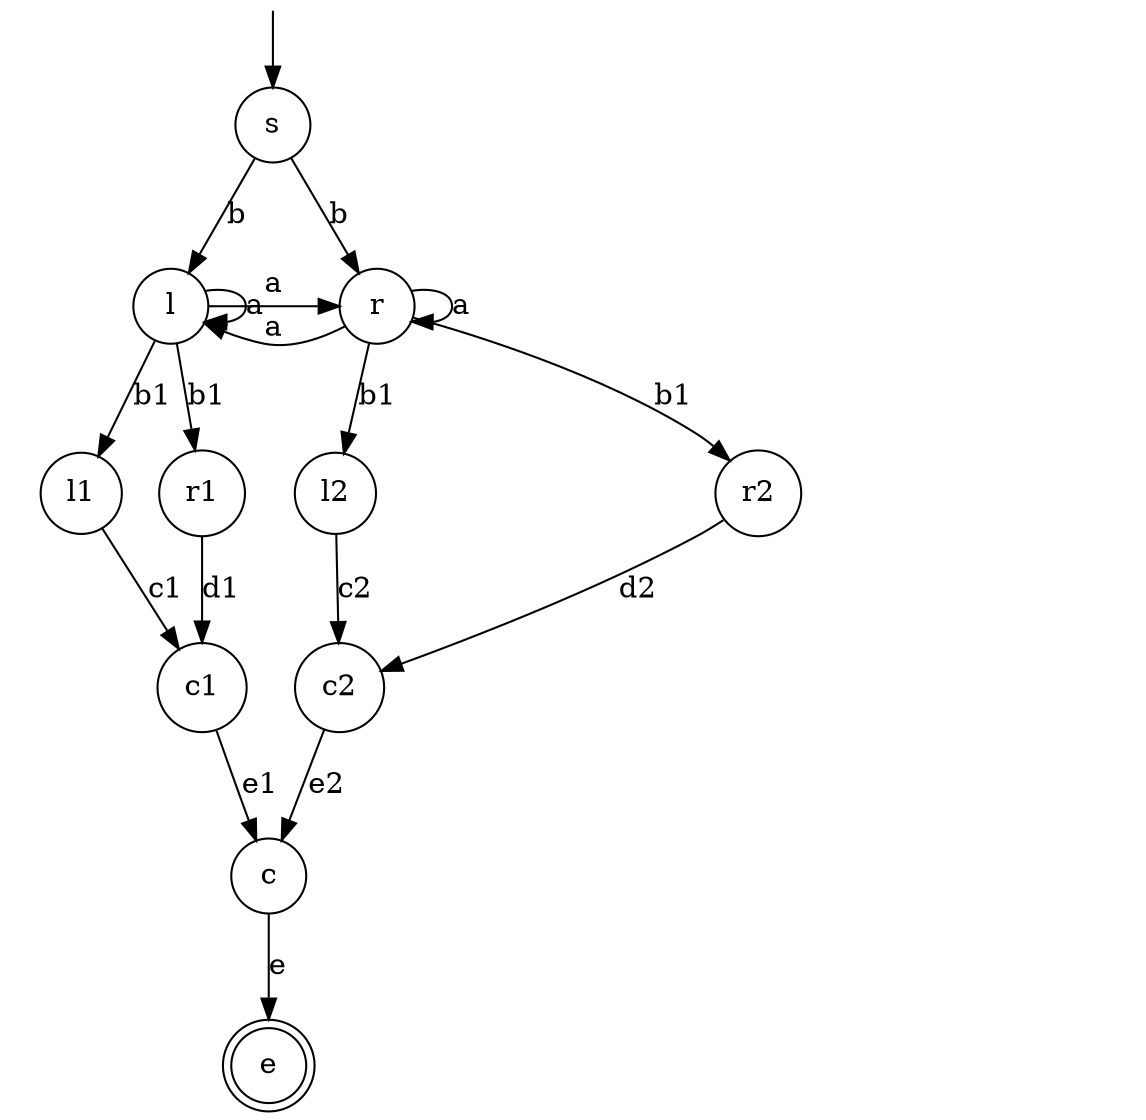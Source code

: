 digraph NFA {
    node [shape="circle"]
    s [label="s", shape=circle];
    { rank=same;  // just for drawing
    l [label="l"];
    r [label="r"];
    }
    c [label="c"];
    e [label="e", shape=doublecircle];
    init [label="",shape=none,height=0,width=0];

    // structure of outer gadget with capacity 2
    init -> s;
    s -> l [label="b"];
    s -> r [label="b"];
    l -> l [label="a"];
    l -> r [label="a"];
    r -> l [label="a"];
    r -> r [label="a"];
    c -> e [label="e"];



    // left gadget with capacity 1
    subgraph cluster_red {
        style=invis;  // do not draw a box around the subgraph

        // states of gadget
        { rank=same;  // just for drawing
        l1 [label="l1"];
        r1 [label="r1"];
        }
        c1 [label="c1"];

        // diamond structure
        l1 -> c1 [label="c1"];
        r1 -> c1 [label="d1"];

        // all actions from other gadget are toxic!
    }

    // moving into and out of the gadget
    l -> l1 [label="b1"];  // begin
    l -> r1 [label="b1"];  // begin
    c1 -> c [label="e1"];  // end


    // right gadget with capacity 1
    subgraph cluster_blue {
        style=invis;  // do not draw a box around the subgraph

        // states of the gadget
        { rank=same;  // just for drawing
        l2 [label="l2"];
        r2 [label="r2"];
        }
        c2 [label="c2"];
        
        // diamond structure
        l2 -> c2 [label="c2"];
        r2 -> c2 [label="d2"];
        
        // ignore all actions from other gadget
        {
            edge [style="invis"]
            l2 -> l2 [label="b1"];
            l2 -> l2 [label="c1"];
            l2 -> l2 [label="d1"];
            l2 -> l2 [label="e1"];
            r2 -> r2 [label="b1"];
            r2 -> r2 [label="c1"];
            r2 -> r2 [label="d1"];
            r2 -> r2 [label="e1"];
            c2 -> c2 [label="b1"];
            c2 -> c2 [label="c1"];
            c2 -> c2 [label="d1"];
            c2 -> c2 [label="e1"];
        }
    }

    // moving into and out of the gadget
    r -> l2 [label="b1"];  // begin
    r -> r2 [label="b1"];  // begin
    c2 -> c [label="e2"];  // end

    

}
